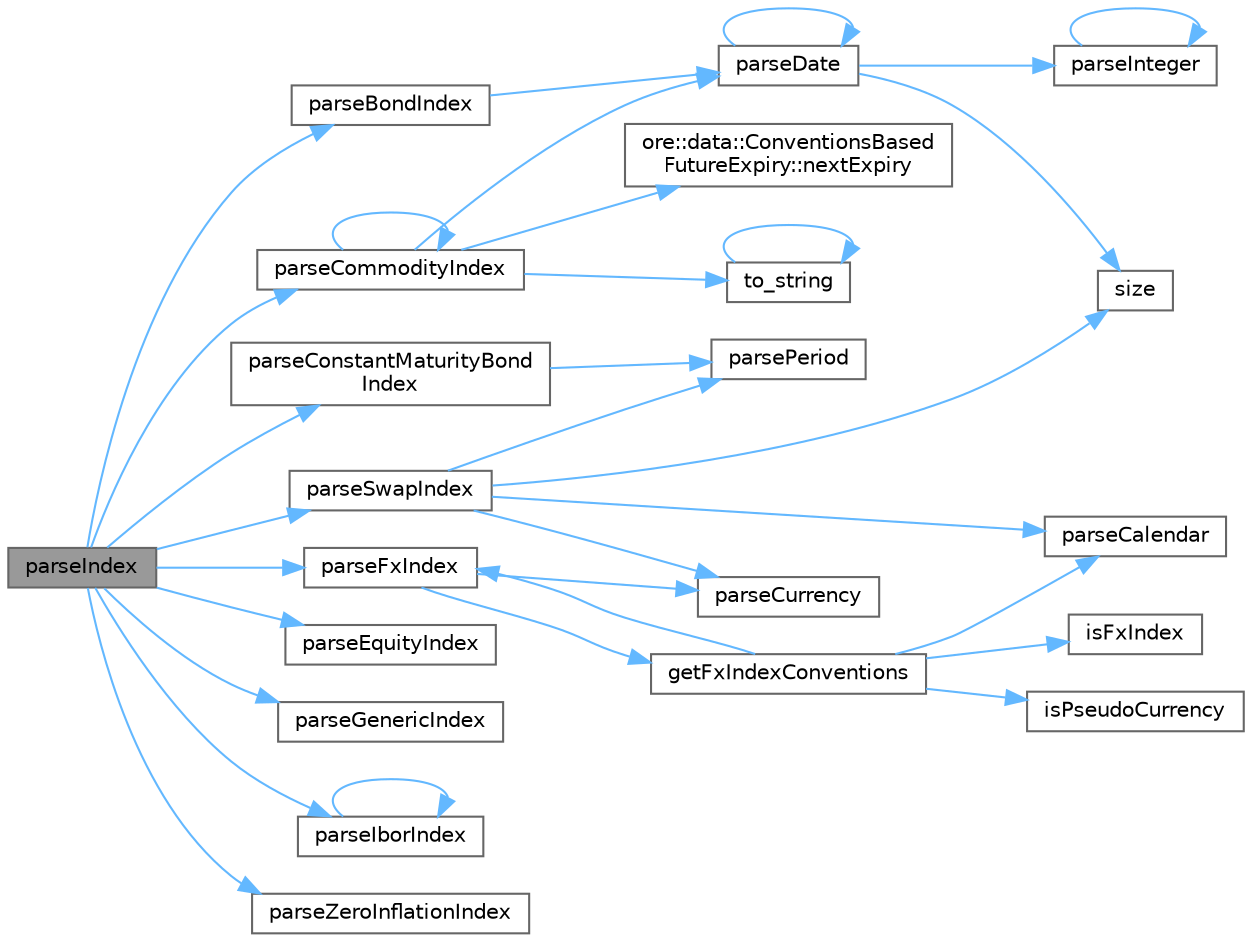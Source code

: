 digraph "parseIndex"
{
 // INTERACTIVE_SVG=YES
 // LATEX_PDF_SIZE
  bgcolor="transparent";
  edge [fontname=Helvetica,fontsize=10,labelfontname=Helvetica,labelfontsize=10];
  node [fontname=Helvetica,fontsize=10,shape=box,height=0.2,width=0.4];
  rankdir="LR";
  Node1 [label="parseIndex",height=0.2,width=0.4,color="gray40", fillcolor="grey60", style="filled", fontcolor="black",tooltip="Convert std::string to QuantLib::Index."];
  Node1 -> Node2 [color="steelblue1",style="solid"];
  Node2 [label="parseBondIndex",height=0.2,width=0.4,color="grey40", fillcolor="white", style="filled",URL="$group__utilities.html#ga58a69667a8ce68faabb184cafbb658ae",tooltip="Convert std::string to QuantExt::BondIndex."];
  Node2 -> Node3 [color="steelblue1",style="solid"];
  Node3 [label="parseDate",height=0.2,width=0.4,color="grey40", fillcolor="white", style="filled",URL="$group__utilities.html#ga59b5fdda574d90facae95dec2d13040d",tooltip="Convert std::string to QuantLib::Date."];
  Node3 -> Node3 [color="steelblue1",style="solid"];
  Node3 -> Node4 [color="steelblue1",style="solid"];
  Node4 [label="parseInteger",height=0.2,width=0.4,color="grey40", fillcolor="white", style="filled",URL="$group__utilities.html#gaecd67eda4fb5f4859bb8f6d383547721",tooltip="Convert text to QuantLib::Integer."];
  Node4 -> Node4 [color="steelblue1",style="solid"];
  Node3 -> Node5 [color="steelblue1",style="solid"];
  Node5 [label="size",height=0.2,width=0.4,color="grey40", fillcolor="white", style="filled",URL="$namespaceore_1_1data.html#a777e216dee6069b548bb87da7152699e",tooltip=" "];
  Node1 -> Node6 [color="steelblue1",style="solid"];
  Node6 [label="parseCommodityIndex",height=0.2,width=0.4,color="grey40", fillcolor="white", style="filled",URL="$namespaceore_1_1data.html#a1d5a62f54d619803ecebbe09dc93d7d9",tooltip=" "];
  Node6 -> Node7 [color="steelblue1",style="solid"];
  Node7 [label="ore::data::ConventionsBased\lFutureExpiry::nextExpiry",height=0.2,width=0.4,color="grey40", fillcolor="white", style="filled",URL="$classore_1_1data_1_1_conventions_based_future_expiry.html#a2bd20c07171472e89c54943f2da6dffd",tooltip=" "];
  Node6 -> Node6 [color="steelblue1",style="solid"];
  Node6 -> Node3 [color="steelblue1",style="solid"];
  Node6 -> Node8 [color="steelblue1",style="solid"];
  Node8 [label="to_string",height=0.2,width=0.4,color="grey40", fillcolor="white", style="filled",URL="$namespaceore_1_1data.html#a86651dfeb5c18ee891f7a4734d8cf455",tooltip=" "];
  Node8 -> Node8 [color="steelblue1",style="solid"];
  Node1 -> Node9 [color="steelblue1",style="solid"];
  Node9 [label="parseConstantMaturityBond\lIndex",height=0.2,width=0.4,color="grey40", fillcolor="white", style="filled",URL="$group__utilities.html#ga6782c70cbf79b5a72073b60b0f2cd882",tooltip="Convert std::string to QuantExt::ConstantMaturityBondIndex."];
  Node9 -> Node10 [color="steelblue1",style="solid"];
  Node10 [label="parsePeriod",height=0.2,width=0.4,color="grey40", fillcolor="white", style="filled",URL="$group__utilities.html#ga8e0623e2cb01e250e9cfec4619256208",tooltip="Convert text to QuantLib::Period."];
  Node1 -> Node11 [color="steelblue1",style="solid"];
  Node11 [label="parseEquityIndex",height=0.2,width=0.4,color="grey40", fillcolor="white", style="filled",URL="$group__utilities.html#ga93446dbb3100534f566787afbf673dbf",tooltip="Convert std::string (e.g SP5) to QuantExt::EquityIndex."];
  Node1 -> Node12 [color="steelblue1",style="solid"];
  Node12 [label="parseFxIndex",height=0.2,width=0.4,color="grey40", fillcolor="white", style="filled",URL="$group__utilities.html#gaf0c22b2380b7865d6513ec50a6990bad",tooltip="Convert std::string to QuantExt::FxIndex."];
  Node12 -> Node13 [color="steelblue1",style="solid"];
  Node13 [label="getFxIndexConventions",height=0.2,width=0.4,color="grey40", fillcolor="white", style="filled",URL="$namespaceore_1_1data.html#a924eb5d1881d31c82ac8abbdc15a5027",tooltip=" "];
  Node13 -> Node14 [color="steelblue1",style="solid"];
  Node14 [label="isFxIndex",height=0.2,width=0.4,color="grey40", fillcolor="white", style="filled",URL="$namespaceore_1_1data.html#a123e19b0fac4f5124a8c26bad300de0e",tooltip=" "];
  Node13 -> Node15 [color="steelblue1",style="solid"];
  Node15 [label="isPseudoCurrency",height=0.2,width=0.4,color="grey40", fillcolor="white", style="filled",URL="$group__utilities.html#gac0cf10eef45b9d706e29e7eb2ddddc90",tooltip="check for pseudo currency = precious metal or crypto currency *‍/"];
  Node13 -> Node16 [color="steelblue1",style="solid"];
  Node16 [label="parseCalendar",height=0.2,width=0.4,color="grey40", fillcolor="white", style="filled",URL="$group__utilities.html#ga0f72d6fcccae10a674bdcd5095200f14",tooltip="Convert text to QuantLib::Calendar."];
  Node13 -> Node12 [color="steelblue1",style="solid"];
  Node12 -> Node17 [color="steelblue1",style="solid"];
  Node17 [label="parseCurrency",height=0.2,width=0.4,color="grey40", fillcolor="white", style="filled",URL="$group__utilities.html#ga6e9e781a58e78200301c76161589fc7b",tooltip="Convert text to QuantLib::Currency."];
  Node1 -> Node18 [color="steelblue1",style="solid"];
  Node18 [label="parseGenericIndex",height=0.2,width=0.4,color="grey40", fillcolor="white", style="filled",URL="$group__utilities.html#ga36b2d912a4fa8168738bf2f740e7939a",tooltip="Convert std::string (GENERIC-...) to QuantExt::Index."];
  Node1 -> Node19 [color="steelblue1",style="solid"];
  Node19 [label="parseIborIndex",height=0.2,width=0.4,color="grey40", fillcolor="white", style="filled",URL="$group__utilities.html#gac1ecdc5f20e7d73327bccd5f930f8782",tooltip="Convert std::string to QuantLib::IborIndex."];
  Node19 -> Node19 [color="steelblue1",style="solid"];
  Node1 -> Node20 [color="steelblue1",style="solid"];
  Node20 [label="parseSwapIndex",height=0.2,width=0.4,color="grey40", fillcolor="white", style="filled",URL="$group__utilities.html#ga46dfe85b4a8c5b926d377f65d1231065",tooltip="Convert std::string to QuantLib::SwapIndex."];
  Node20 -> Node16 [color="steelblue1",style="solid"];
  Node20 -> Node17 [color="steelblue1",style="solid"];
  Node20 -> Node10 [color="steelblue1",style="solid"];
  Node20 -> Node5 [color="steelblue1",style="solid"];
  Node1 -> Node21 [color="steelblue1",style="solid"];
  Node21 [label="parseZeroInflationIndex",height=0.2,width=0.4,color="grey40", fillcolor="white", style="filled",URL="$group__utilities.html#ga0a5105807b6f15edc34a165313eab45b",tooltip="Convert std::string to QuantLib::ZeroInflationIndex."];
}

